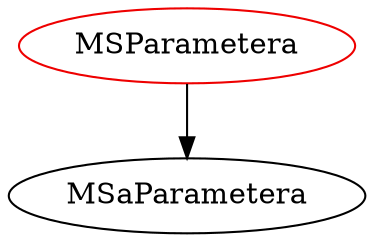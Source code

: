 digraph msparametera{
MSParametera -> MSaParametera;
MSParametera	[shape=oval, color=red2, label="MSParametera"];
}
